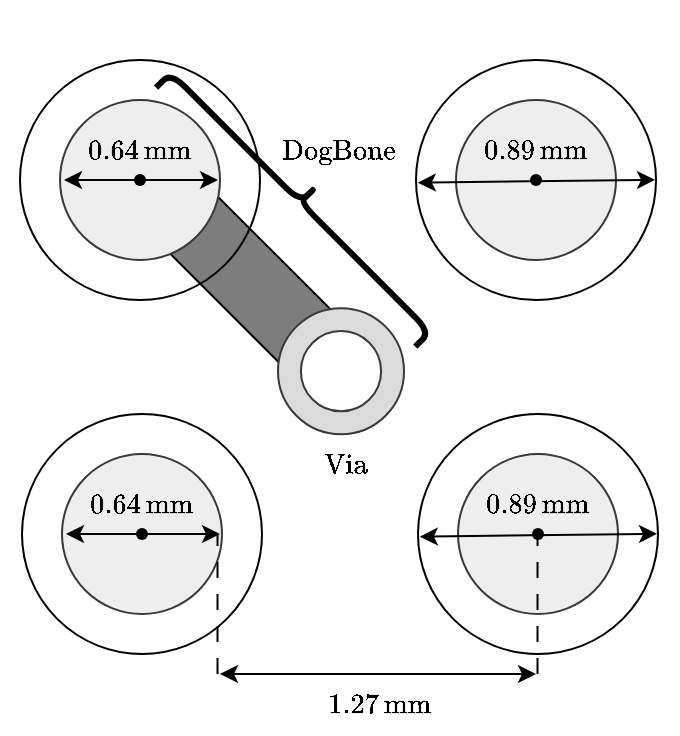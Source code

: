 <mxfile version="24.4.8" type="github">
  <diagram name="Seite-1" id="3ppysXwjjv4OeTmiPCt0">
    <mxGraphModel dx="1114" dy="693" grid="1" gridSize="10" guides="1" tooltips="1" connect="1" arrows="1" fold="1" page="1" pageScale="1" pageWidth="827" pageHeight="1169" background="none" math="1" shadow="0">
      <root>
        <mxCell id="0" />
        <mxCell id="1" parent="0" />
        <mxCell id="Nzjo0QDIWcW-1-EG_MVm-27" value="" style="rounded=1;whiteSpace=wrap;html=1;rotation=-135;arcSize=16;fillColor=#7D7D7D;" vertex="1" parent="1">
          <mxGeometry x="255.52" y="229.09" width="189" height="37" as="geometry" />
        </mxCell>
        <mxCell id="ze8CXBI8-iwbiwxqIIDX-1" value="" style="ellipse;whiteSpace=wrap;html=1;aspect=fixed;fillColor=none;" parent="1" vertex="1">
          <mxGeometry x="242" y="320" width="120" height="120" as="geometry" />
        </mxCell>
        <mxCell id="ze8CXBI8-iwbiwxqIIDX-2" value="" style="ellipse;whiteSpace=wrap;html=1;aspect=fixed;fillColor=#eeeeee;strokeColor=#36393d;" parent="1" vertex="1">
          <mxGeometry x="262" y="340" width="80" height="80" as="geometry" />
        </mxCell>
        <mxCell id="ze8CXBI8-iwbiwxqIIDX-3" value="" style="ellipse;whiteSpace=wrap;html=1;aspect=fixed;fillColor=none;" parent="1" vertex="1">
          <mxGeometry x="440" y="320" width="120" height="120" as="geometry" />
        </mxCell>
        <mxCell id="ze8CXBI8-iwbiwxqIIDX-4" value="" style="ellipse;whiteSpace=wrap;html=1;aspect=fixed;fillColor=#eeeeee;strokeColor=#36393d;" parent="1" vertex="1">
          <mxGeometry x="460" y="340" width="80" height="80" as="geometry" />
        </mxCell>
        <mxCell id="ze8CXBI8-iwbiwxqIIDX-5" value="" style="endArrow=none;html=1;rounded=0;entryX=1;entryY=0.5;entryDx=0;entryDy=0;dashed=1;dashPattern=8 8;" parent="1" edge="1">
          <mxGeometry width="50" height="50" relative="1" as="geometry">
            <mxPoint x="339.76" y="450" as="sourcePoint" />
            <mxPoint x="339.76" y="380" as="targetPoint" />
          </mxGeometry>
        </mxCell>
        <mxCell id="ze8CXBI8-iwbiwxqIIDX-8" value="" style="endArrow=none;html=1;rounded=0;entryX=1;entryY=0.5;entryDx=0;entryDy=0;dashed=1;dashPattern=8 8;" parent="1" edge="1">
          <mxGeometry width="50" height="50" relative="1" as="geometry">
            <mxPoint x="499.76" y="450" as="sourcePoint" />
            <mxPoint x="499.76" y="380" as="targetPoint" />
          </mxGeometry>
        </mxCell>
        <mxCell id="ze8CXBI8-iwbiwxqIIDX-9" value="" style="endArrow=classic;startArrow=classic;html=1;rounded=0;" parent="1" edge="1">
          <mxGeometry width="50" height="50" relative="1" as="geometry">
            <mxPoint x="341" y="450" as="sourcePoint" />
            <mxPoint x="499" y="450" as="targetPoint" />
          </mxGeometry>
        </mxCell>
        <mxCell id="ze8CXBI8-iwbiwxqIIDX-14" style="edgeStyle=orthogonalEdgeStyle;rounded=0;orthogonalLoop=1;jettySize=auto;html=1;entryX=0;entryY=0.2;entryDx=0;entryDy=0;entryPerimeter=0;" parent="1" edge="1">
          <mxGeometry relative="1" as="geometry">
            <mxPoint x="545" y="262" as="sourcePoint" />
            <mxPoint x="545" y="262" as="targetPoint" />
          </mxGeometry>
        </mxCell>
        <mxCell id="ze8CXBI8-iwbiwxqIIDX-21" value="$$0.64\,\text{mm}$$" style="text;html=1;align=center;verticalAlign=middle;whiteSpace=wrap;rounded=0;" parent="1" vertex="1">
          <mxGeometry x="232" y="350" width="140" height="30" as="geometry" />
        </mxCell>
        <mxCell id="ze8CXBI8-iwbiwxqIIDX-22" value="$$0.89\,\text{mm}$$" style="text;html=1;align=center;verticalAlign=middle;whiteSpace=wrap;rounded=0;" parent="1" vertex="1">
          <mxGeometry x="430" y="350" width="140" height="30" as="geometry" />
        </mxCell>
        <mxCell id="ze8CXBI8-iwbiwxqIIDX-24" value="" style="endArrow=classic;startArrow=classic;html=1;rounded=0;" parent="1" edge="1">
          <mxGeometry width="50" height="50" relative="1" as="geometry">
            <mxPoint x="264" y="380" as="sourcePoint" />
            <mxPoint x="341" y="380" as="targetPoint" />
          </mxGeometry>
        </mxCell>
        <mxCell id="ze8CXBI8-iwbiwxqIIDX-25" value="" style="endArrow=classic;startArrow=classic;html=1;rounded=0;exitX=0.078;exitY=0.044;exitDx=0;exitDy=0;exitPerimeter=0;entryX=0.925;entryY=-0.004;entryDx=0;entryDy=0;entryPerimeter=0;" parent="1" edge="1">
          <mxGeometry width="50" height="50" relative="1" as="geometry">
            <mxPoint x="440.92" y="381.32" as="sourcePoint" />
            <mxPoint x="559.5" y="379.88" as="targetPoint" />
          </mxGeometry>
        </mxCell>
        <mxCell id="ze8CXBI8-iwbiwxqIIDX-27" value="$$1.27\,\text{mm}$$" style="text;html=1;align=center;verticalAlign=middle;whiteSpace=wrap;rounded=0;" parent="1" vertex="1">
          <mxGeometry x="351" y="450" width="140" height="30" as="geometry" />
        </mxCell>
        <mxCell id="ze8CXBI8-iwbiwxqIIDX-28" value="" style="shape=waypoint;sketch=0;fillStyle=solid;size=6;pointerEvents=1;points=[];fillColor=none;resizable=0;rotatable=0;perimeter=centerPerimeter;snapToPoint=1;" parent="1" vertex="1">
          <mxGeometry x="490" y="370" width="20" height="20" as="geometry" />
        </mxCell>
        <mxCell id="ze8CXBI8-iwbiwxqIIDX-31" value="" style="shape=waypoint;sketch=0;fillStyle=solid;size=6;pointerEvents=1;points=[];fillColor=none;resizable=0;rotatable=0;perimeter=centerPerimeter;snapToPoint=1;" parent="1" vertex="1">
          <mxGeometry x="292" y="370" width="20" height="20" as="geometry" />
        </mxCell>
        <mxCell id="Nzjo0QDIWcW-1-EG_MVm-1" value="" style="ellipse;whiteSpace=wrap;html=1;aspect=fixed;fillColor=none;" vertex="1" parent="1">
          <mxGeometry x="241" y="143" width="120" height="120" as="geometry" />
        </mxCell>
        <mxCell id="Nzjo0QDIWcW-1-EG_MVm-2" value="" style="ellipse;whiteSpace=wrap;html=1;aspect=fixed;fillColor=#eeeeee;strokeColor=#36393d;" vertex="1" parent="1">
          <mxGeometry x="261" y="163" width="80" height="80" as="geometry" />
        </mxCell>
        <mxCell id="Nzjo0QDIWcW-1-EG_MVm-3" value="" style="ellipse;whiteSpace=wrap;html=1;aspect=fixed;fillColor=none;" vertex="1" parent="1">
          <mxGeometry x="439" y="143" width="120" height="120" as="geometry" />
        </mxCell>
        <mxCell id="Nzjo0QDIWcW-1-EG_MVm-4" value="" style="ellipse;whiteSpace=wrap;html=1;aspect=fixed;fillColor=#eeeeee;strokeColor=#36393d;" vertex="1" parent="1">
          <mxGeometry x="459" y="163" width="80" height="80" as="geometry" />
        </mxCell>
        <mxCell id="Nzjo0QDIWcW-1-EG_MVm-8" style="edgeStyle=orthogonalEdgeStyle;rounded=0;orthogonalLoop=1;jettySize=auto;html=1;entryX=0;entryY=0.2;entryDx=0;entryDy=0;entryPerimeter=0;" edge="1" parent="1">
          <mxGeometry relative="1" as="geometry">
            <mxPoint x="544" y="121" as="sourcePoint" />
            <mxPoint x="544" y="121" as="targetPoint" />
          </mxGeometry>
        </mxCell>
        <mxCell id="Nzjo0QDIWcW-1-EG_MVm-9" value="$$0.64\,\text{mm}$$" style="text;html=1;align=center;verticalAlign=middle;whiteSpace=wrap;rounded=0;" vertex="1" parent="1">
          <mxGeometry x="231" y="173" width="140" height="30" as="geometry" />
        </mxCell>
        <mxCell id="Nzjo0QDIWcW-1-EG_MVm-10" value="$$0.89\,\text{mm}$$" style="text;html=1;align=center;verticalAlign=middle;whiteSpace=wrap;rounded=0;" vertex="1" parent="1">
          <mxGeometry x="429" y="173" width="140" height="30" as="geometry" />
        </mxCell>
        <mxCell id="Nzjo0QDIWcW-1-EG_MVm-11" value="" style="endArrow=classic;startArrow=classic;html=1;rounded=0;" edge="1" parent="1">
          <mxGeometry width="50" height="50" relative="1" as="geometry">
            <mxPoint x="263" y="203" as="sourcePoint" />
            <mxPoint x="340" y="203" as="targetPoint" />
          </mxGeometry>
        </mxCell>
        <mxCell id="Nzjo0QDIWcW-1-EG_MVm-12" value="" style="endArrow=classic;startArrow=classic;html=1;rounded=0;exitX=0.078;exitY=0.044;exitDx=0;exitDy=0;exitPerimeter=0;entryX=0.925;entryY=-0.004;entryDx=0;entryDy=0;entryPerimeter=0;" edge="1" parent="1">
          <mxGeometry width="50" height="50" relative="1" as="geometry">
            <mxPoint x="439.92" y="204.32" as="sourcePoint" />
            <mxPoint x="558.5" y="202.88" as="targetPoint" />
          </mxGeometry>
        </mxCell>
        <mxCell id="Nzjo0QDIWcW-1-EG_MVm-14" value="" style="shape=waypoint;sketch=0;fillStyle=solid;size=6;pointerEvents=1;points=[];fillColor=none;resizable=0;rotatable=0;perimeter=centerPerimeter;snapToPoint=1;" vertex="1" parent="1">
          <mxGeometry x="489" y="193" width="20" height="20" as="geometry" />
        </mxCell>
        <mxCell id="Nzjo0QDIWcW-1-EG_MVm-15" value="" style="shape=waypoint;sketch=0;fillStyle=solid;size=6;pointerEvents=1;points=[];fillColor=none;resizable=0;rotatable=0;perimeter=centerPerimeter;snapToPoint=1;" vertex="1" parent="1">
          <mxGeometry x="291" y="193" width="20" height="20" as="geometry" />
        </mxCell>
        <mxCell id="Nzjo0QDIWcW-1-EG_MVm-17" value="" style="ellipse;whiteSpace=wrap;html=1;aspect=fixed;fillColor=#DBDBDB;strokeColor=#36393d;" vertex="1" parent="1">
          <mxGeometry x="370" y="267.09" width="63" height="63" as="geometry" />
        </mxCell>
        <mxCell id="Nzjo0QDIWcW-1-EG_MVm-29" value="" style="shape=curlyBracket;whiteSpace=wrap;html=1;rounded=1;flipH=1;labelPosition=right;verticalLabelPosition=middle;align=left;verticalAlign=middle;rotation=-45;strokeWidth=3;perimeterSpacing=10;" vertex="1" parent="1">
          <mxGeometry x="370.77" y="122.58" width="20.9" height="183.2" as="geometry" />
        </mxCell>
        <mxCell id="Nzjo0QDIWcW-1-EG_MVm-31" value="$$\text{DogBone}$$" style="text;html=1;align=center;verticalAlign=middle;whiteSpace=wrap;rounded=0;strokeWidth=3;" vertex="1" parent="1">
          <mxGeometry x="360.5" y="173" width="78.5" height="30" as="geometry" />
        </mxCell>
        <mxCell id="Nzjo0QDIWcW-1-EG_MVm-32" value="" style="ellipse;whiteSpace=wrap;html=1;aspect=fixed;fillColor=#ffffff;strokeColor=#36393d;" vertex="1" parent="1">
          <mxGeometry x="381.45" y="278.54" width="40.09" height="40.09" as="geometry" />
        </mxCell>
        <mxCell id="Nzjo0QDIWcW-1-EG_MVm-33" value="$$\text{Via}$$" style="text;html=1;align=center;verticalAlign=middle;whiteSpace=wrap;rounded=0;strokeWidth=3;" vertex="1" parent="1">
          <mxGeometry x="364" y="330.09" width="78.5" height="30" as="geometry" />
        </mxCell>
      </root>
    </mxGraphModel>
  </diagram>
</mxfile>
